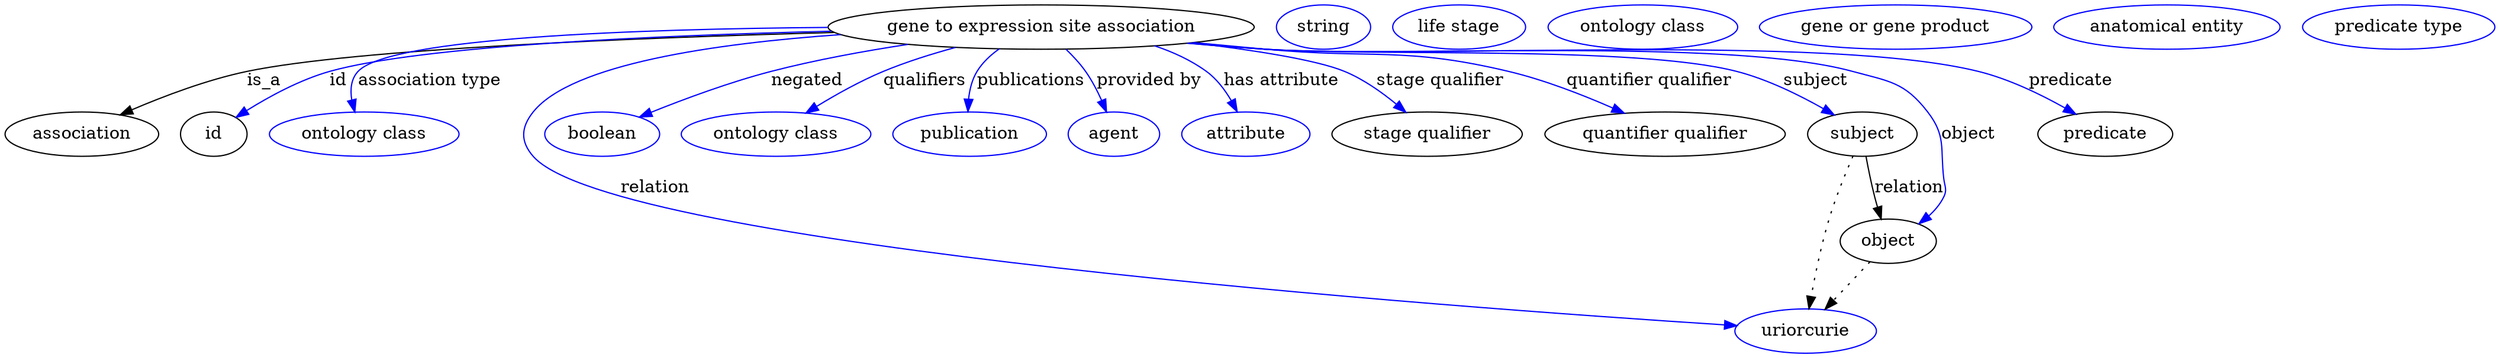 digraph {
	graph [bb="0,0,1656.5,283"];
	node [label="\N"];
	"gene to expression site association"	 [height=0.5,
		label="gene to expression site association",
		pos="710.05,265",
		width=3.683];
	association	 [height=0.5,
		pos="50.046,178",
		width=1.3902];
	"gene to expression site association" -> association	 [label=is_a,
		lp="183.05,221.5",
		pos="e,78.234,192.93 580.18,261.2 446.24,256.41 246.7,246.59 172.05,229 142.59,222.06 111.11,208.74 87.515,197.46"];
	id	 [height=0.5,
		pos="145.05,178",
		width=0.75];
	"gene to expression site association" -> id	 [color=blue,
		label=id,
		lp="234.55,221.5",
		pos="e,162.51,192.02 579.11,262.05 459.44,258.12 291.84,249.13 229.05,229 207.94,222.23 186.61,209.2 170.73,198",
		style=solid];
	"association type"	 [color=blue,
		height=0.5,
		label="ontology class",
		pos="252.05,178",
		width=1.7151];
	"gene to expression site association" -> "association type"	 [color=blue,
		label="association type",
		lp="294.05,221.5",
		pos="e,245.5,196.26 583.94,259.32 451.68,252.73 261.34,241.21 250.05,229 244.46,222.96 243.19,214.6 243.84,206.39",
		style=solid];
	relation	 [color=blue,
		height=0.5,
		label=uriorcurie,
		pos="1214,18",
		width=1.2638];
	"gene to expression site association" -> relation	 [color=blue,
		label=relation,
		lp="457.05,134.5",
		pos="e,1169.7,22.109 589.94,257.22 502.26,248.67 394.18,231.16 367.05,196 357.27,183.33 356.71,172.21 367.05,160 418.81,98.839 980.8,\
40.273 1159.7,23.064",
		style=solid];
	negated	 [color=blue,
		height=0.5,
		label=boolean,
		pos="414.05,178",
		width=1.0652];
	"gene to expression site association" -> negated	 [color=blue,
		label=negated,
		lp="559.55,221.5",
		pos="e,441.1,190.82 627.46,250.92 598.85,245.2 566.77,237.83 538.05,229 507.8,219.7 474.7,205.89 450.32,194.99",
		style=solid];
	qualifiers	 [color=blue,
		height=0.5,
		label="ontology class",
		pos="532.05,178",
		width=1.7151];
	"gene to expression site association" -> qualifiers	 [color=blue,
		label=qualifiers,
		lp="635.05,221.5",
		pos="e,554.41,194.92 656.1,248.49 640.59,243.02 623.86,236.41 609.05,229 593.16,221.06 576.61,210.44 562.94,200.96",
		style=solid];
	publications	 [color=blue,
		height=0.5,
		label=publication,
		pos="662.05,178",
		width=1.3902];
	"gene to expression site association" -> publications	 [color=blue,
		label=publications,
		lp="703.55,221.5",
		pos="e,661.98,196.42 684.79,247.05 679.11,241.85 673.7,235.74 670.05,229 666.35,222.17 664.23,214.13 663.06,206.47",
		style=solid];
	"provided by"	 [color=blue,
		height=0.5,
		label=agent,
		pos="760.05,178",
		width=0.83048];
	"gene to expression site association" -> "provided by"	 [color=blue,
		label="provided by",
		lp="778.05,221.5",
		pos="e,753.09,195.95 724.87,246.86 729.07,241.3 733.47,235.05 737.05,229 741.47,221.51 745.62,213.02 749.13,205.14",
		style=solid];
	"has attribute"	 [color=blue,
		height=0.5,
		label=attribute,
		pos="848.05,178",
		width=1.1193];
	"gene to expression site association" -> "has attribute"	 [color=blue,
		label="has attribute",
		lp="862.55,221.5",
		pos="e,840.29,195.78 777.31,249.39 790.66,244.31 803.96,237.66 815.05,229 823.31,222.54 830.13,213.4 835.39,204.64",
		style=solid];
	"stage qualifier"	 [height=0.5,
		pos="967.05,178",
		width=1.6971];
	"gene to expression site association" -> "stage qualifier"	 [color=blue,
		label="stage qualifier",
		lp="963.05,221.5",
		pos="e,949.21,195.29 815.23,254 843.57,248.66 873.67,240.75 900.05,229 915.02,222.33 929.73,211.72 941.53,201.9",
		style=solid];
	"quantifier qualifier"	 [height=0.5,
		pos="1123,178",
		width=2.1484];
	"gene to expression site association" -> "quantifier qualifier"	 [color=blue,
		label="quantifier qualifier",
		lp="1101.5,221.5",
		pos="e,1091.7,194.71 806.35,252.56 821.31,250.67 836.59,248.76 851.05,247 919.89,238.61 939.08,247.05 1006,229 1032.4,221.88 1060.6,209.78 \
1082.6,199.15",
		style=solid];
	subject	 [height=0.5,
		pos="1254,178",
		width=0.99297];
	"gene to expression site association" -> subject	 [color=blue,
		label=subject,
		lp="1213.5,221.5",
		pos="e,1232.8,192.57 803.24,252.19 819.17,250.26 835.57,248.44 851.05,247 918.87,240.68 1091.4,247.26 1157,229 1181,222.34 1205.8,209.2 \
1224.3,197.92",
		style=solid];
	object	 [height=0.5,
		pos="1274,91",
		width=0.9027];
	"gene to expression site association" -> object	 [color=blue,
		label=object,
		lp="1327,178",
		pos="e,1294.2,105.27 802.84,252.08 818.89,250.15 835.43,248.36 851.05,247 936.59,239.56 1154.2,251.73 1237,229 1267.1,220.74 1280.1,220.85 \
1299,196 1313.9,176.43 1308.4,166.44 1311,142 1311.8,135.37 1313.6,133.14 1311,127 1308.8,121.74 1305.4,116.86 1301.5,112.51",
		style=solid];
	predicate	 [height=0.5,
		pos="1421,178",
		width=1.1916];
	"gene to expression site association" -> predicate	 [color=blue,
		label=predicate,
		lp="1395,221.5",
		pos="e,1401.9,194.19 802.07,252.04 818.36,250.09 835.18,248.3 851.05,247 959.42,238.11 1236.1,261.07 1340,229 1359.4,223.02 1378.7,211.15 \
1393.6,200.36",
		style=solid];
	association_id	 [color=blue,
		height=0.5,
		label=string,
		pos="891.05,265",
		width=0.84854];
	"gene to expression site association_stage qualifier"	 [color=blue,
		height=0.5,
		label="life stage",
		pos="982.05,265",
		width=1.1916];
	"gene to expression site association_quantifier qualifier"	 [color=blue,
		height=0.5,
		label="ontology class",
		pos="1105,265",
		width=1.7151];
	subject -> relation	 [pos="e,1217.4,36.239 1248.1,159.97 1243.6,146.12 1237.5,126.47 1233,109 1227.7,88.088 1222.7,64.188 1219.2,46.13",
		style=dotted];
	subject -> object	 [label=relation,
		lp="1286,134.5",
		pos="e,1269.9,109 1258.2,159.97 1260.9,148.08 1264.6,132.25 1267.7,118.76"];
	"gene to expression site association_subject"	 [color=blue,
		height=0.5,
		label="gene or gene product",
		pos="1270,265",
		width=2.3651];
	object -> relation	 [pos="e,1228.2,35.261 1260.4,74.435 1252.8,65.207 1243.2,53.528 1234.8,43.191",
		style=dotted];
	"gene to expression site association_object"	 [color=blue,
		height=0.5,
		label="anatomical entity",
		pos="1445,265",
		width=2.004];
	"gene to expression site association_predicate"	 [color=blue,
		height=0.5,
		label="predicate type",
		pos="1596,265",
		width=1.679];
}
